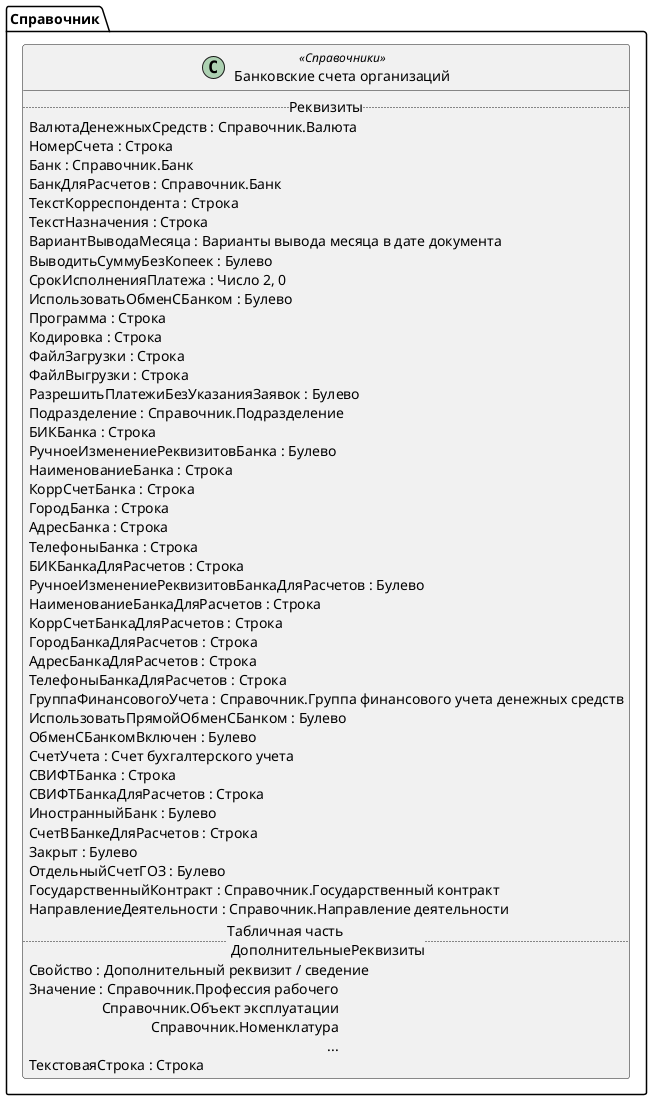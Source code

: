 ﻿@startuml БанковскиеСчетаОрганизаций
'!include templates.wsd
'..\include templates.wsd
class Справочник.БанковскиеСчетаОрганизаций as "Банковские счета организаций" <<Справочники>>
{
..Реквизиты..
ВалютаДенежныхСредств : Справочник.Валюта
НомерСчета : Строка
Банк : Справочник.Банк
БанкДляРасчетов : Справочник.Банк
ТекстКорреспондента : Строка
ТекстНазначения : Строка
ВариантВыводаМесяца : Варианты вывода месяца в дате документа
ВыводитьСуммуБезКопеек : Булево
СрокИсполненияПлатежа : Число 2, 0
ИспользоватьОбменСБанком : Булево
Программа : Строка
Кодировка : Строка
ФайлЗагрузки : Строка
ФайлВыгрузки : Строка
РазрешитьПлатежиБезУказанияЗаявок : Булево
Подразделение : Справочник.Подразделение
БИКБанка : Строка
РучноеИзменениеРеквизитовБанка : Булево
НаименованиеБанка : Строка
КоррСчетБанка : Строка
ГородБанка : Строка
АдресБанка : Строка
ТелефоныБанка : Строка
БИКБанкаДляРасчетов : Строка
РучноеИзменениеРеквизитовБанкаДляРасчетов : Булево
НаименованиеБанкаДляРасчетов : Строка
КоррСчетБанкаДляРасчетов : Строка
ГородБанкаДляРасчетов : Строка
АдресБанкаДляРасчетов : Строка
ТелефоныБанкаДляРасчетов : Строка
ГруппаФинансовогоУчета : Справочник.Группа финансового учета денежных средств
ИспользоватьПрямойОбменСБанком : Булево
ОбменСБанкомВключен : Булево
СчетУчета : Счет бухгалтерского учета
СВИФТБанка : Строка
СВИФТБанкаДляРасчетов : Строка
ИностранныйБанк : Булево
СчетВБанкеДляРасчетов : Строка
Закрыт : Булево
ОтдельныйСчетГОЗ : Булево
ГосударственныйКонтракт : Справочник.Государственный контракт
НаправлениеДеятельности : Справочник.Направление деятельности
..Табличная часть \n ДополнительныеРеквизиты..
Свойство : Дополнительный реквизит / сведение
Значение : Справочник.Профессия рабочего\rСправочник.Объект эксплуатации\rСправочник.Номенклатура\r...
ТекстоваяСтрока : Строка
}
@enduml
